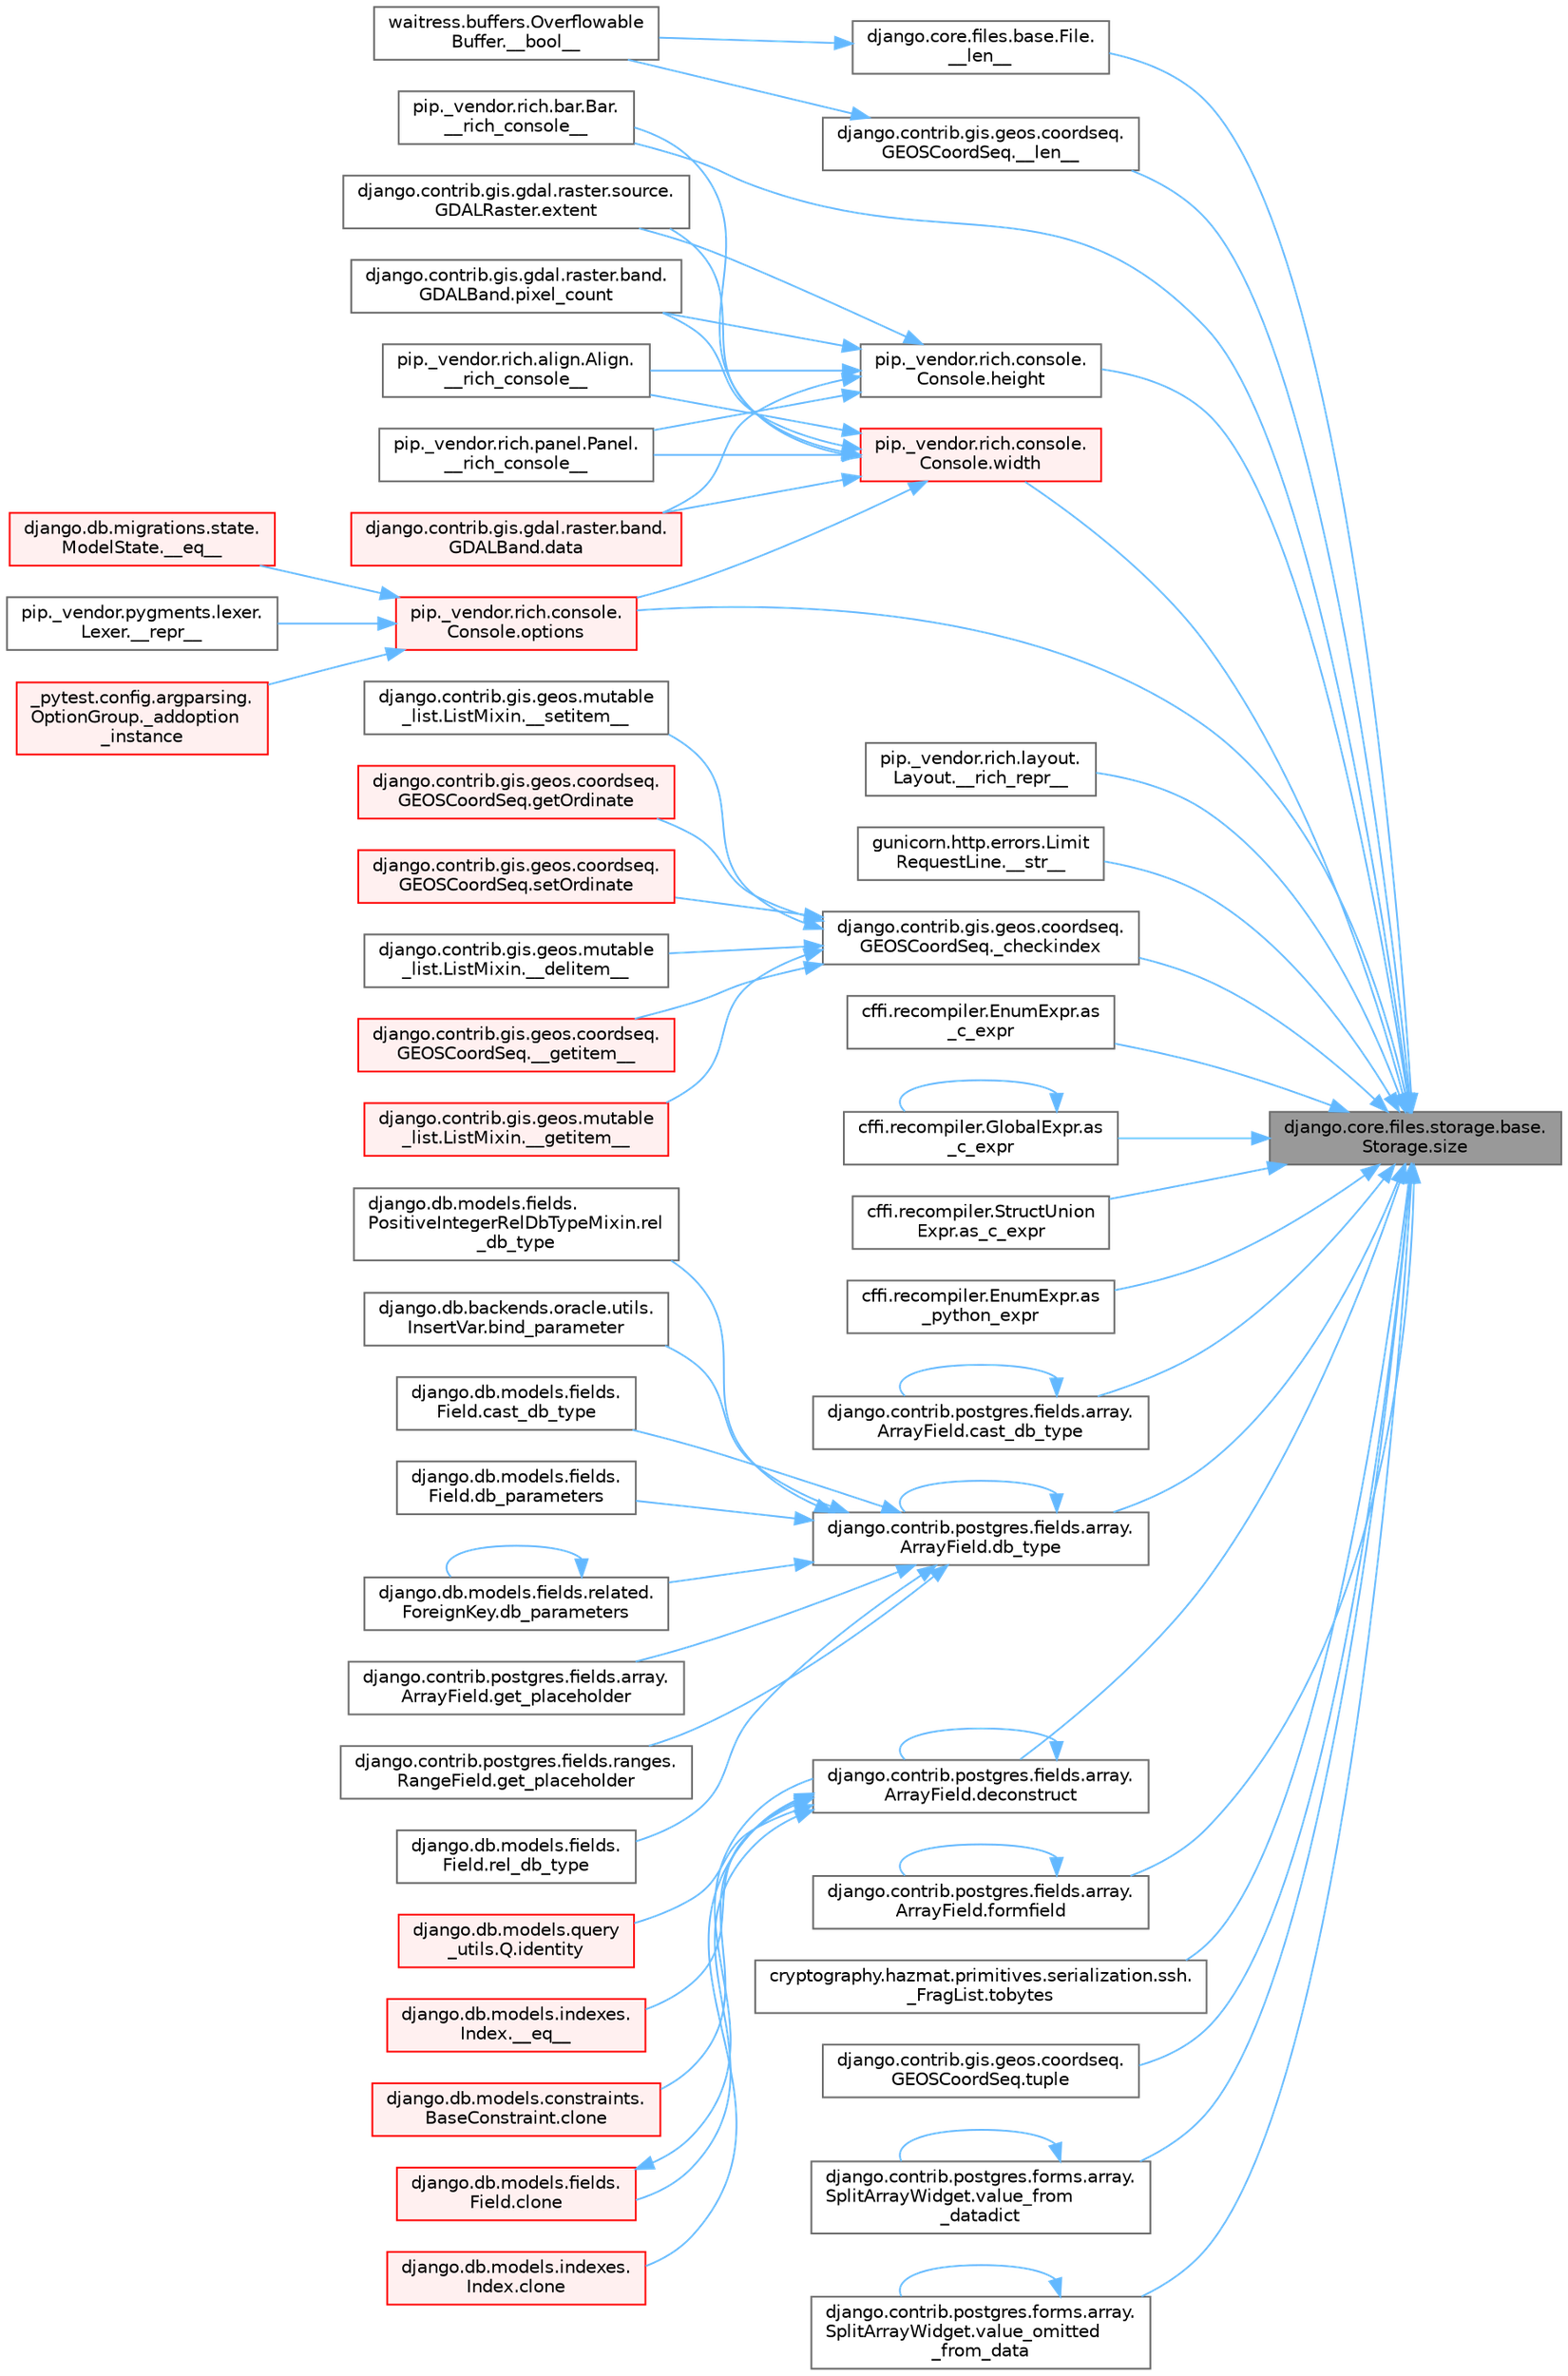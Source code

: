 digraph "django.core.files.storage.base.Storage.size"
{
 // LATEX_PDF_SIZE
  bgcolor="transparent";
  edge [fontname=Helvetica,fontsize=10,labelfontname=Helvetica,labelfontsize=10];
  node [fontname=Helvetica,fontsize=10,shape=box,height=0.2,width=0.4];
  rankdir="RL";
  Node1 [id="Node000001",label="django.core.files.storage.base.\lStorage.size",height=0.2,width=0.4,color="gray40", fillcolor="grey60", style="filled", fontcolor="black",tooltip=" "];
  Node1 -> Node2 [id="edge1_Node000001_Node000002",dir="back",color="steelblue1",style="solid",tooltip=" "];
  Node2 [id="Node000002",label="django.contrib.gis.geos.coordseq.\lGEOSCoordSeq.__len__",height=0.2,width=0.4,color="grey40", fillcolor="white", style="filled",URL="$classdjango_1_1contrib_1_1gis_1_1geos_1_1coordseq_1_1_g_e_o_s_coord_seq.html#a4e932b068d423e16515ddb53204b3ead",tooltip=" "];
  Node2 -> Node3 [id="edge2_Node000002_Node000003",dir="back",color="steelblue1",style="solid",tooltip=" "];
  Node3 [id="Node000003",label="waitress.buffers.Overflowable\lBuffer.__bool__",height=0.2,width=0.4,color="grey40", fillcolor="white", style="filled",URL="$classwaitress_1_1buffers_1_1_overflowable_buffer.html#afb6d9eccdeea0e50b91f9281878e017a",tooltip=" "];
  Node1 -> Node4 [id="edge3_Node000001_Node000004",dir="back",color="steelblue1",style="solid",tooltip=" "];
  Node4 [id="Node000004",label="django.core.files.base.File.\l__len__",height=0.2,width=0.4,color="grey40", fillcolor="white", style="filled",URL="$classdjango_1_1core_1_1files_1_1base_1_1_file.html#aaa6fdae9a7805c35f636b1d64c1219b3",tooltip=" "];
  Node4 -> Node3 [id="edge4_Node000004_Node000003",dir="back",color="steelblue1",style="solid",tooltip=" "];
  Node1 -> Node5 [id="edge5_Node000001_Node000005",dir="back",color="steelblue1",style="solid",tooltip=" "];
  Node5 [id="Node000005",label="pip._vendor.rich.bar.Bar.\l__rich_console__",height=0.2,width=0.4,color="grey40", fillcolor="white", style="filled",URL="$classpip_1_1__vendor_1_1rich_1_1bar_1_1_bar.html#a359eaef2ee887a91db40d010b8524723",tooltip=" "];
  Node1 -> Node6 [id="edge6_Node000001_Node000006",dir="back",color="steelblue1",style="solid",tooltip=" "];
  Node6 [id="Node000006",label="pip._vendor.rich.layout.\lLayout.__rich_repr__",height=0.2,width=0.4,color="grey40", fillcolor="white", style="filled",URL="$classpip_1_1__vendor_1_1rich_1_1layout_1_1_layout.html#a83117141b03fbf3a6293c3c67302b084",tooltip=" "];
  Node1 -> Node7 [id="edge7_Node000001_Node000007",dir="back",color="steelblue1",style="solid",tooltip=" "];
  Node7 [id="Node000007",label="gunicorn.http.errors.Limit\lRequestLine.__str__",height=0.2,width=0.4,color="grey40", fillcolor="white", style="filled",URL="$classgunicorn_1_1http_1_1errors_1_1_limit_request_line.html#a415743c98e5cc7a4b45f090cfaf8d93a",tooltip=" "];
  Node1 -> Node8 [id="edge8_Node000001_Node000008",dir="back",color="steelblue1",style="solid",tooltip=" "];
  Node8 [id="Node000008",label="django.contrib.gis.geos.coordseq.\lGEOSCoordSeq._checkindex",height=0.2,width=0.4,color="grey40", fillcolor="white", style="filled",URL="$classdjango_1_1contrib_1_1gis_1_1geos_1_1coordseq_1_1_g_e_o_s_coord_seq.html#a76e93e44dd2aa42a576be1200e364bf4",tooltip=" "];
  Node8 -> Node9 [id="edge9_Node000008_Node000009",dir="back",color="steelblue1",style="solid",tooltip=" "];
  Node9 [id="Node000009",label="django.contrib.gis.geos.mutable\l_list.ListMixin.__delitem__",height=0.2,width=0.4,color="grey40", fillcolor="white", style="filled",URL="$classdjango_1_1contrib_1_1gis_1_1geos_1_1mutable__list_1_1_list_mixin.html#a6e2c10fa9633a2f6cc92a91513b02e0a",tooltip=" "];
  Node8 -> Node10 [id="edge10_Node000008_Node000010",dir="back",color="steelblue1",style="solid",tooltip=" "];
  Node10 [id="Node000010",label="django.contrib.gis.geos.coordseq.\lGEOSCoordSeq.__getitem__",height=0.2,width=0.4,color="red", fillcolor="#FFF0F0", style="filled",URL="$classdjango_1_1contrib_1_1gis_1_1geos_1_1coordseq_1_1_g_e_o_s_coord_seq.html#a6a55c81f7ccf302e658a43dbb8fabd3d",tooltip=" "];
  Node8 -> Node2642 [id="edge11_Node000008_Node002642",dir="back",color="steelblue1",style="solid",tooltip=" "];
  Node2642 [id="Node002642",label="django.contrib.gis.geos.mutable\l_list.ListMixin.__getitem__",height=0.2,width=0.4,color="red", fillcolor="#FFF0F0", style="filled",URL="$classdjango_1_1contrib_1_1gis_1_1geos_1_1mutable__list_1_1_list_mixin.html#aa11905c503bdc6e58d436e164ad45950",tooltip=" "];
  Node8 -> Node3170 [id="edge12_Node000008_Node003170",dir="back",color="steelblue1",style="solid",tooltip=" "];
  Node3170 [id="Node003170",label="django.contrib.gis.geos.mutable\l_list.ListMixin.__setitem__",height=0.2,width=0.4,color="grey40", fillcolor="white", style="filled",URL="$classdjango_1_1contrib_1_1gis_1_1geos_1_1mutable__list_1_1_list_mixin.html#a1293424d910a944704ec35c7a80124e3",tooltip=" "];
  Node8 -> Node3171 [id="edge13_Node000008_Node003171",dir="back",color="steelblue1",style="solid",tooltip=" "];
  Node3171 [id="Node003171",label="django.contrib.gis.geos.coordseq.\lGEOSCoordSeq.getOrdinate",height=0.2,width=0.4,color="red", fillcolor="#FFF0F0", style="filled",URL="$classdjango_1_1contrib_1_1gis_1_1geos_1_1coordseq_1_1_g_e_o_s_coord_seq.html#aa50fc25fde1d1d221479f706408b1a3f",tooltip=" "];
  Node8 -> Node3175 [id="edge14_Node000008_Node003175",dir="back",color="steelblue1",style="solid",tooltip=" "];
  Node3175 [id="Node003175",label="django.contrib.gis.geos.coordseq.\lGEOSCoordSeq.setOrdinate",height=0.2,width=0.4,color="red", fillcolor="#FFF0F0", style="filled",URL="$classdjango_1_1contrib_1_1gis_1_1geos_1_1coordseq_1_1_g_e_o_s_coord_seq.html#ac2db48ea81660f71303c5b821a91f197",tooltip=" "];
  Node1 -> Node1161 [id="edge15_Node000001_Node001161",dir="back",color="steelblue1",style="solid",tooltip=" "];
  Node1161 [id="Node001161",label="cffi.recompiler.EnumExpr.as\l_c_expr",height=0.2,width=0.4,color="grey40", fillcolor="white", style="filled",URL="$classcffi_1_1recompiler_1_1_enum_expr.html#ae05f00f4f0e1e564c6682bcc95b3d424",tooltip=" "];
  Node1 -> Node1163 [id="edge16_Node000001_Node001163",dir="back",color="steelblue1",style="solid",tooltip=" "];
  Node1163 [id="Node001163",label="cffi.recompiler.GlobalExpr.as\l_c_expr",height=0.2,width=0.4,color="grey40", fillcolor="white", style="filled",URL="$classcffi_1_1recompiler_1_1_global_expr.html#aae637b22bd9e45c0afae2bd184781ad1",tooltip=" "];
  Node1163 -> Node1163 [id="edge17_Node001163_Node001163",dir="back",color="steelblue1",style="solid",tooltip=" "];
  Node1 -> Node1164 [id="edge18_Node000001_Node001164",dir="back",color="steelblue1",style="solid",tooltip=" "];
  Node1164 [id="Node001164",label="cffi.recompiler.StructUnion\lExpr.as_c_expr",height=0.2,width=0.4,color="grey40", fillcolor="white", style="filled",URL="$classcffi_1_1recompiler_1_1_struct_union_expr.html#a4fb14315b4b109818c13a9d12783071e",tooltip=" "];
  Node1 -> Node1168 [id="edge19_Node000001_Node001168",dir="back",color="steelblue1",style="solid",tooltip=" "];
  Node1168 [id="Node001168",label="cffi.recompiler.EnumExpr.as\l_python_expr",height=0.2,width=0.4,color="grey40", fillcolor="white", style="filled",URL="$classcffi_1_1recompiler_1_1_enum_expr.html#a7bfdb5d60ed57747bbab2d67d6a1a0e9",tooltip=" "];
  Node1 -> Node1359 [id="edge20_Node000001_Node001359",dir="back",color="steelblue1",style="solid",tooltip=" "];
  Node1359 [id="Node001359",label="django.contrib.postgres.fields.array.\lArrayField.cast_db_type",height=0.2,width=0.4,color="grey40", fillcolor="white", style="filled",URL="$classdjango_1_1contrib_1_1postgres_1_1fields_1_1array_1_1_array_field.html#abfdc41abf0b025cd80460ae03b20c229",tooltip=" "];
  Node1359 -> Node1359 [id="edge21_Node001359_Node001359",dir="back",color="steelblue1",style="solid",tooltip=" "];
  Node1 -> Node1360 [id="edge22_Node000001_Node001360",dir="back",color="steelblue1",style="solid",tooltip=" "];
  Node1360 [id="Node001360",label="django.contrib.postgres.fields.array.\lArrayField.db_type",height=0.2,width=0.4,color="grey40", fillcolor="white", style="filled",URL="$classdjango_1_1contrib_1_1postgres_1_1fields_1_1array_1_1_array_field.html#aea02a1f7d5c0ed9ce23688b422730eed",tooltip=" "];
  Node1360 -> Node1310 [id="edge23_Node001360_Node001310",dir="back",color="steelblue1",style="solid",tooltip=" "];
  Node1310 [id="Node001310",label="django.db.backends.oracle.utils.\lInsertVar.bind_parameter",height=0.2,width=0.4,color="grey40", fillcolor="white", style="filled",URL="$classdjango_1_1db_1_1backends_1_1oracle_1_1utils_1_1_insert_var.html#a6a28fbfb5b953ce33e18cecc2d679ae0",tooltip=" "];
  Node1360 -> Node1305 [id="edge24_Node001360_Node001305",dir="back",color="steelblue1",style="solid",tooltip=" "];
  Node1305 [id="Node001305",label="django.db.models.fields.\lField.cast_db_type",height=0.2,width=0.4,color="grey40", fillcolor="white", style="filled",URL="$classdjango_1_1db_1_1models_1_1fields_1_1_field.html#a1e68c1fb7ad84a2f313ff88c79c9a094",tooltip=" "];
  Node1360 -> Node1307 [id="edge25_Node001360_Node001307",dir="back",color="steelblue1",style="solid",tooltip=" "];
  Node1307 [id="Node001307",label="django.db.models.fields.\lField.db_parameters",height=0.2,width=0.4,color="grey40", fillcolor="white", style="filled",URL="$classdjango_1_1db_1_1models_1_1fields_1_1_field.html#a19d09ceca32fdb237ec7737d9c1c0374",tooltip=" "];
  Node1360 -> Node1308 [id="edge26_Node001360_Node001308",dir="back",color="steelblue1",style="solid",tooltip=" "];
  Node1308 [id="Node001308",label="django.db.models.fields.related.\lForeignKey.db_parameters",height=0.2,width=0.4,color="grey40", fillcolor="white", style="filled",URL="$classdjango_1_1db_1_1models_1_1fields_1_1related_1_1_foreign_key.html#a9bb6e97f2ec3c5d303511a5b8f06f372",tooltip=" "];
  Node1308 -> Node1308 [id="edge27_Node001308_Node001308",dir="back",color="steelblue1",style="solid",tooltip=" "];
  Node1360 -> Node1360 [id="edge28_Node001360_Node001360",dir="back",color="steelblue1",style="solid",tooltip=" "];
  Node1360 -> Node1311 [id="edge29_Node001360_Node001311",dir="back",color="steelblue1",style="solid",tooltip=" "];
  Node1311 [id="Node001311",label="django.contrib.postgres.fields.array.\lArrayField.get_placeholder",height=0.2,width=0.4,color="grey40", fillcolor="white", style="filled",URL="$classdjango_1_1contrib_1_1postgres_1_1fields_1_1array_1_1_array_field.html#ad9cd434b57888afa1eed280bee05e731",tooltip=" "];
  Node1360 -> Node1312 [id="edge30_Node001360_Node001312",dir="back",color="steelblue1",style="solid",tooltip=" "];
  Node1312 [id="Node001312",label="django.contrib.postgres.fields.ranges.\lRangeField.get_placeholder",height=0.2,width=0.4,color="grey40", fillcolor="white", style="filled",URL="$classdjango_1_1contrib_1_1postgres_1_1fields_1_1ranges_1_1_range_field.html#a83b2e6d873b86981d8e9127a47577b23",tooltip=" "];
  Node1360 -> Node1315 [id="edge31_Node001360_Node001315",dir="back",color="steelblue1",style="solid",tooltip=" "];
  Node1315 [id="Node001315",label="django.db.models.fields.\lField.rel_db_type",height=0.2,width=0.4,color="grey40", fillcolor="white", style="filled",URL="$classdjango_1_1db_1_1models_1_1fields_1_1_field.html#a4a4dd7ca21dbe339ae3a8d043d4bb14c",tooltip=" "];
  Node1360 -> Node1316 [id="edge32_Node001360_Node001316",dir="back",color="steelblue1",style="solid",tooltip=" "];
  Node1316 [id="Node001316",label="django.db.models.fields.\lPositiveIntegerRelDbTypeMixin.rel\l_db_type",height=0.2,width=0.4,color="grey40", fillcolor="white", style="filled",URL="$classdjango_1_1db_1_1models_1_1fields_1_1_positive_integer_rel_db_type_mixin.html#adc2e4fd7a7ddc7f72160d59f8743a864",tooltip=" "];
  Node1 -> Node676 [id="edge33_Node000001_Node000676",dir="back",color="steelblue1",style="solid",tooltip=" "];
  Node676 [id="Node000676",label="django.contrib.postgres.fields.array.\lArrayField.deconstruct",height=0.2,width=0.4,color="grey40", fillcolor="white", style="filled",URL="$classdjango_1_1contrib_1_1postgres_1_1fields_1_1array_1_1_array_field.html#a030c65c8cc59007bba984053418f318b",tooltip=" "];
  Node676 -> Node490 [id="edge34_Node000676_Node000490",dir="back",color="steelblue1",style="solid",tooltip=" "];
  Node490 [id="Node000490",label="django.db.models.indexes.\lIndex.__eq__",height=0.2,width=0.4,color="red", fillcolor="#FFF0F0", style="filled",URL="$classdjango_1_1db_1_1models_1_1indexes_1_1_index.html#a610477616672fd35272d94ba513c1496",tooltip=" "];
  Node676 -> Node491 [id="edge35_Node000676_Node000491",dir="back",color="steelblue1",style="solid",tooltip=" "];
  Node491 [id="Node000491",label="django.db.models.constraints.\lBaseConstraint.clone",height=0.2,width=0.4,color="red", fillcolor="#FFF0F0", style="filled",URL="$classdjango_1_1db_1_1models_1_1constraints_1_1_base_constraint.html#a0f02e73d4209006f6317758e83ccf8ac",tooltip=" "];
  Node676 -> Node675 [id="edge36_Node000676_Node000675",dir="back",color="steelblue1",style="solid",tooltip=" "];
  Node675 [id="Node000675",label="django.db.models.fields.\lField.clone",height=0.2,width=0.4,color="red", fillcolor="#FFF0F0", style="filled",URL="$classdjango_1_1db_1_1models_1_1fields_1_1_field.html#aeaf9d4a620ef742dbc6414393f549ee2",tooltip=" "];
  Node675 -> Node676 [id="edge37_Node000675_Node000676",dir="back",color="steelblue1",style="solid",tooltip=" "];
  Node676 -> Node677 [id="edge38_Node000676_Node000677",dir="back",color="steelblue1",style="solid",tooltip=" "];
  Node677 [id="Node000677",label="django.db.models.indexes.\lIndex.clone",height=0.2,width=0.4,color="red", fillcolor="#FFF0F0", style="filled",URL="$classdjango_1_1db_1_1models_1_1indexes_1_1_index.html#aeaccf659cbc1989e539625d16602541e",tooltip=" "];
  Node676 -> Node676 [id="edge39_Node000676_Node000676",dir="back",color="steelblue1",style="solid",tooltip=" "];
  Node676 -> Node696 [id="edge40_Node000676_Node000696",dir="back",color="steelblue1",style="solid",tooltip=" "];
  Node696 [id="Node000696",label="django.db.models.query\l_utils.Q.identity",height=0.2,width=0.4,color="red", fillcolor="#FFF0F0", style="filled",URL="$classdjango_1_1db_1_1models_1_1query__utils_1_1_q.html#a63129a45cd7e8fa8b4789ce076f445a3",tooltip=" "];
  Node1 -> Node1361 [id="edge41_Node000001_Node001361",dir="back",color="steelblue1",style="solid",tooltip=" "];
  Node1361 [id="Node001361",label="django.contrib.postgres.fields.array.\lArrayField.formfield",height=0.2,width=0.4,color="grey40", fillcolor="white", style="filled",URL="$classdjango_1_1contrib_1_1postgres_1_1fields_1_1array_1_1_array_field.html#a64615b10537bc96133ba712f6776f97a",tooltip=" "];
  Node1361 -> Node1361 [id="edge42_Node001361_Node001361",dir="back",color="steelblue1",style="solid",tooltip=" "];
  Node1 -> Node1362 [id="edge43_Node000001_Node001362",dir="back",color="steelblue1",style="solid",tooltip=" "];
  Node1362 [id="Node001362",label="pip._vendor.rich.console.\lConsole.height",height=0.2,width=0.4,color="grey40", fillcolor="white", style="filled",URL="$classpip_1_1__vendor_1_1rich_1_1console_1_1_console.html#adf55ca44bd09a7285363cdfd2a411a53",tooltip=" "];
  Node1362 -> Node101 [id="edge44_Node001362_Node000101",dir="back",color="steelblue1",style="solid",tooltip=" "];
  Node101 [id="Node000101",label="pip._vendor.rich.align.Align.\l__rich_console__",height=0.2,width=0.4,color="grey40", fillcolor="white", style="filled",URL="$classpip_1_1__vendor_1_1rich_1_1align_1_1_align.html#afd4f8994e1355e2c22c2aa1145f0d400",tooltip=" "];
  Node1362 -> Node102 [id="edge45_Node001362_Node000102",dir="back",color="steelblue1",style="solid",tooltip=" "];
  Node102 [id="Node000102",label="pip._vendor.rich.panel.Panel.\l__rich_console__",height=0.2,width=0.4,color="grey40", fillcolor="white", style="filled",URL="$classpip_1_1__vendor_1_1rich_1_1panel_1_1_panel.html#a6c612abd2dc827e0625fba926d709fb6",tooltip=" "];
  Node1362 -> Node103 [id="edge46_Node001362_Node000103",dir="back",color="steelblue1",style="solid",tooltip=" "];
  Node103 [id="Node000103",label="django.contrib.gis.gdal.raster.band.\lGDALBand.data",height=0.2,width=0.4,color="red", fillcolor="#FFF0F0", style="filled",URL="$classdjango_1_1contrib_1_1gis_1_1gdal_1_1raster_1_1band_1_1_g_d_a_l_band.html#a5d37dc4c4d5a50a21b75460e75f9ee4d",tooltip=" "];
  Node1362 -> Node1363 [id="edge47_Node001362_Node001363",dir="back",color="steelblue1",style="solid",tooltip=" "];
  Node1363 [id="Node001363",label="django.contrib.gis.gdal.raster.source.\lGDALRaster.extent",height=0.2,width=0.4,color="grey40", fillcolor="white", style="filled",URL="$classdjango_1_1contrib_1_1gis_1_1gdal_1_1raster_1_1source_1_1_g_d_a_l_raster.html#a6c6ebff33a0400d9a9cee3234c9225d9",tooltip=" "];
  Node1362 -> Node1364 [id="edge48_Node001362_Node001364",dir="back",color="steelblue1",style="solid",tooltip=" "];
  Node1364 [id="Node001364",label="django.contrib.gis.gdal.raster.band.\lGDALBand.pixel_count",height=0.2,width=0.4,color="grey40", fillcolor="white", style="filled",URL="$classdjango_1_1contrib_1_1gis_1_1gdal_1_1raster_1_1band_1_1_g_d_a_l_band.html#a64316e47ff5e837909125e645a674b5d",tooltip=" "];
  Node1 -> Node1365 [id="edge49_Node000001_Node001365",dir="back",color="steelblue1",style="solid",tooltip=" "];
  Node1365 [id="Node001365",label="pip._vendor.rich.console.\lConsole.options",height=0.2,width=0.4,color="red", fillcolor="#FFF0F0", style="filled",URL="$classpip_1_1__vendor_1_1rich_1_1console_1_1_console.html#a41c8efe30ea45a9a4a3f8c34c688fe00",tooltip=" "];
  Node1365 -> Node963 [id="edge50_Node001365_Node000963",dir="back",color="steelblue1",style="solid",tooltip=" "];
  Node963 [id="Node000963",label="django.db.migrations.state.\lModelState.__eq__",height=0.2,width=0.4,color="red", fillcolor="#FFF0F0", style="filled",URL="$classdjango_1_1db_1_1migrations_1_1state_1_1_model_state.html#ae338faa36574cfa53f86dac5ac80176d",tooltip=" "];
  Node1365 -> Node1366 [id="edge51_Node001365_Node001366",dir="back",color="steelblue1",style="solid",tooltip=" "];
  Node1366 [id="Node001366",label="pip._vendor.pygments.lexer.\lLexer.__repr__",height=0.2,width=0.4,color="grey40", fillcolor="white", style="filled",URL="$classpip_1_1__vendor_1_1pygments_1_1lexer_1_1_lexer.html#a01cb8d659bdc8f8b1262ac4f2c227097",tooltip=" "];
  Node1365 -> Node1367 [id="edge52_Node001365_Node001367",dir="back",color="steelblue1",style="solid",tooltip=" "];
  Node1367 [id="Node001367",label="_pytest.config.argparsing.\lOptionGroup._addoption\l_instance",height=0.2,width=0.4,color="red", fillcolor="#FFF0F0", style="filled",URL="$class__pytest_1_1config_1_1argparsing_1_1_option_group.html#ad58bb06684870c5483c49b69f6266dbe",tooltip=" "];
  Node1 -> Node1214 [id="edge53_Node000001_Node001214",dir="back",color="steelblue1",style="solid",tooltip=" "];
  Node1214 [id="Node001214",label="cryptography.hazmat.primitives.serialization.ssh.\l_FragList.tobytes",height=0.2,width=0.4,color="grey40", fillcolor="white", style="filled",URL="$classcryptography_1_1hazmat_1_1primitives_1_1serialization_1_1ssh_1_1___frag_list.html#a195dd4e7c741624829a13af53fa3de38",tooltip=" "];
  Node1 -> Node1473 [id="edge54_Node000001_Node001473",dir="back",color="steelblue1",style="solid",tooltip=" "];
  Node1473 [id="Node001473",label="django.contrib.gis.geos.coordseq.\lGEOSCoordSeq.tuple",height=0.2,width=0.4,color="grey40", fillcolor="white", style="filled",URL="$classdjango_1_1contrib_1_1gis_1_1geos_1_1coordseq_1_1_g_e_o_s_coord_seq.html#a160d75a4b8427d01e6da08b3277fdda9",tooltip=" "];
  Node1 -> Node1474 [id="edge55_Node000001_Node001474",dir="back",color="steelblue1",style="solid",tooltip=" "];
  Node1474 [id="Node001474",label="django.contrib.postgres.forms.array.\lSplitArrayWidget.value_from\l_datadict",height=0.2,width=0.4,color="grey40", fillcolor="white", style="filled",URL="$classdjango_1_1contrib_1_1postgres_1_1forms_1_1array_1_1_split_array_widget.html#a54f54fade0560a40b345a3faa617cabf",tooltip=" "];
  Node1474 -> Node1474 [id="edge56_Node001474_Node001474",dir="back",color="steelblue1",style="solid",tooltip=" "];
  Node1 -> Node1475 [id="edge57_Node000001_Node001475",dir="back",color="steelblue1",style="solid",tooltip=" "];
  Node1475 [id="Node001475",label="django.contrib.postgres.forms.array.\lSplitArrayWidget.value_omitted\l_from_data",height=0.2,width=0.4,color="grey40", fillcolor="white", style="filled",URL="$classdjango_1_1contrib_1_1postgres_1_1forms_1_1array_1_1_split_array_widget.html#a518038474436b1f73cf72b61372552d6",tooltip=" "];
  Node1475 -> Node1475 [id="edge58_Node001475_Node001475",dir="back",color="steelblue1",style="solid",tooltip=" "];
  Node1 -> Node1476 [id="edge59_Node000001_Node001476",dir="back",color="steelblue1",style="solid",tooltip=" "];
  Node1476 [id="Node001476",label="pip._vendor.rich.console.\lConsole.width",height=0.2,width=0.4,color="red", fillcolor="#FFF0F0", style="filled",URL="$classpip_1_1__vendor_1_1rich_1_1console_1_1_console.html#a3163e1b4e2842bc355d0f5c3100ecc08",tooltip=" "];
  Node1476 -> Node101 [id="edge60_Node001476_Node000101",dir="back",color="steelblue1",style="solid",tooltip=" "];
  Node1476 -> Node5 [id="edge61_Node001476_Node000005",dir="back",color="steelblue1",style="solid",tooltip=" "];
  Node1476 -> Node102 [id="edge62_Node001476_Node000102",dir="back",color="steelblue1",style="solid",tooltip=" "];
  Node1476 -> Node103 [id="edge63_Node001476_Node000103",dir="back",color="steelblue1",style="solid",tooltip=" "];
  Node1476 -> Node1363 [id="edge64_Node001476_Node001363",dir="back",color="steelblue1",style="solid",tooltip=" "];
  Node1476 -> Node1365 [id="edge65_Node001476_Node001365",dir="back",color="steelblue1",style="solid",tooltip=" "];
  Node1476 -> Node1364 [id="edge66_Node001476_Node001364",dir="back",color="steelblue1",style="solid",tooltip=" "];
}
